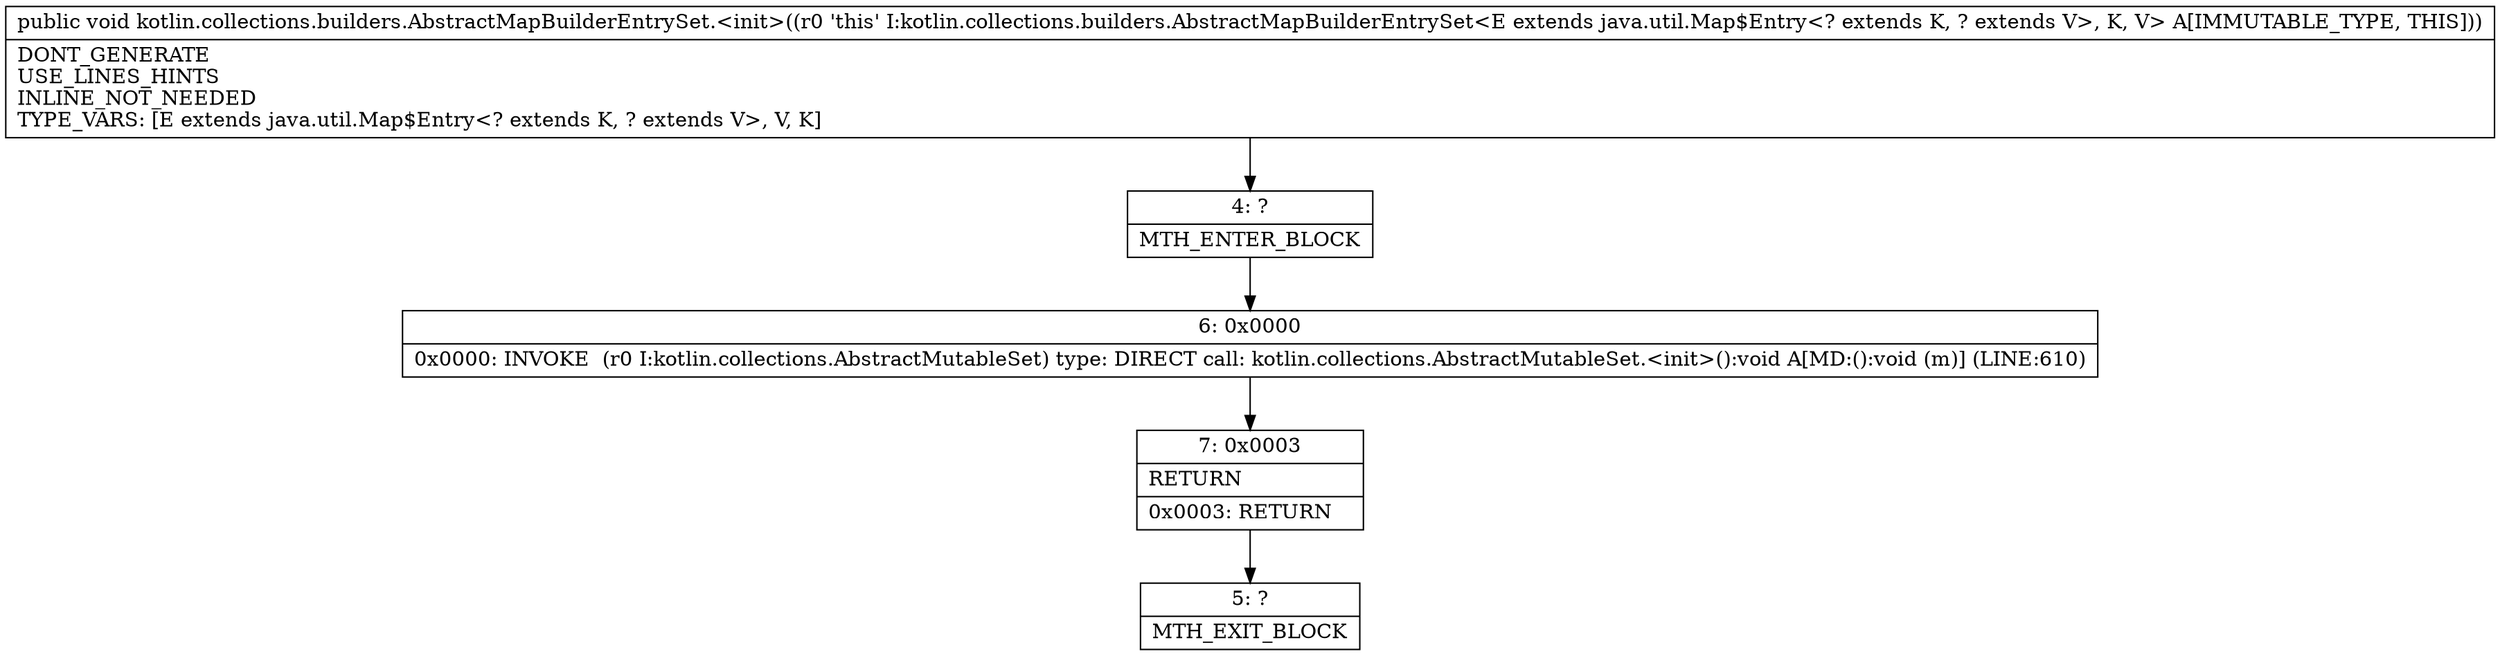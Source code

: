 digraph "CFG forkotlin.collections.builders.AbstractMapBuilderEntrySet.\<init\>()V" {
Node_4 [shape=record,label="{4\:\ ?|MTH_ENTER_BLOCK\l}"];
Node_6 [shape=record,label="{6\:\ 0x0000|0x0000: INVOKE  (r0 I:kotlin.collections.AbstractMutableSet) type: DIRECT call: kotlin.collections.AbstractMutableSet.\<init\>():void A[MD:():void (m)] (LINE:610)\l}"];
Node_7 [shape=record,label="{7\:\ 0x0003|RETURN\l|0x0003: RETURN   \l}"];
Node_5 [shape=record,label="{5\:\ ?|MTH_EXIT_BLOCK\l}"];
MethodNode[shape=record,label="{public void kotlin.collections.builders.AbstractMapBuilderEntrySet.\<init\>((r0 'this' I:kotlin.collections.builders.AbstractMapBuilderEntrySet\<E extends java.util.Map$Entry\<? extends K, ? extends V\>, K, V\> A[IMMUTABLE_TYPE, THIS]))  | DONT_GENERATE\lUSE_LINES_HINTS\lINLINE_NOT_NEEDED\lTYPE_VARS: [E extends java.util.Map$Entry\<? extends K, ? extends V\>, V, K]\l}"];
MethodNode -> Node_4;Node_4 -> Node_6;
Node_6 -> Node_7;
Node_7 -> Node_5;
}

